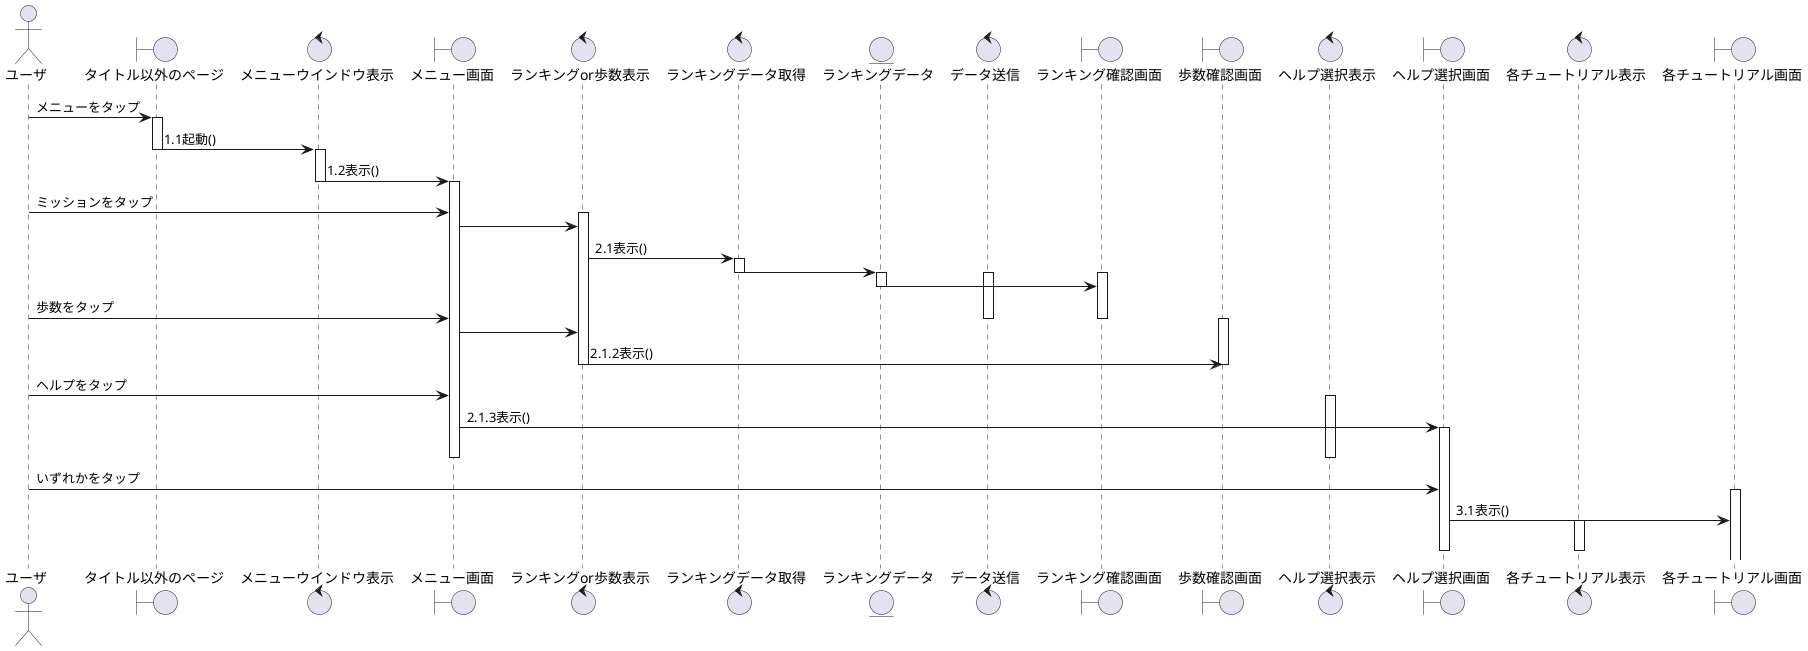 @startuml メニュー画面
actor ユーザ as u
boundary タイトル以外のページ as a
control メニューウインドウ表示 as b
boundary メニュー画面 as c
control ランキングor歩数表示 as d
control ランキングデータ取得 as k
entity ランキングデータ as l
control データ送信 as m 
boundary ランキング確認画面 as e
boundary 歩数確認画面 as f
control ヘルプ選択表示 as g
boundary ヘルプ選択画面 as h
control 各チュートリアル表示 as i
boundary 各チュートリアル画面 as j


u -> a:メニューをタップ
activate a
a -> b:1.1起動()
deactivate a
activate b
b -> c:1.2表示()
deactivate b
activate c
u -> c:ミッションをタップ
activate d
c -> d
d -> k:2.1表示()
activate k
k -> l
deactivate k
activate e
activate m
activate l
l -> e
deactivate l
u -> c:歩数をタップ
deactivate m
deactivate e
activate f
c -> d
d -> f:2.1.2表示()
deactivate f
deactivate d
u -> c:ヘルプをタップ
activate g
c -> h:2.1.3表示()
activate h
deactivate g
deactivate c
u -> h:いずれかをタップ
activate j
h -> j:3.1表示()
activate i
deactivate h
deactivate i



@enduml